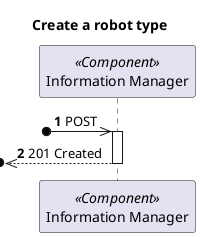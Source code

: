 @startuml
'https://plantuml.com/sequence-diagram

autonumber

skinparam packageStyle rect

title Create a robot type

participant "Information Manager" as MD <<Component>>

?o->> MD : POST

activate MD
?o<<-- MD : 201 Created
deactivate MD
@enduml
